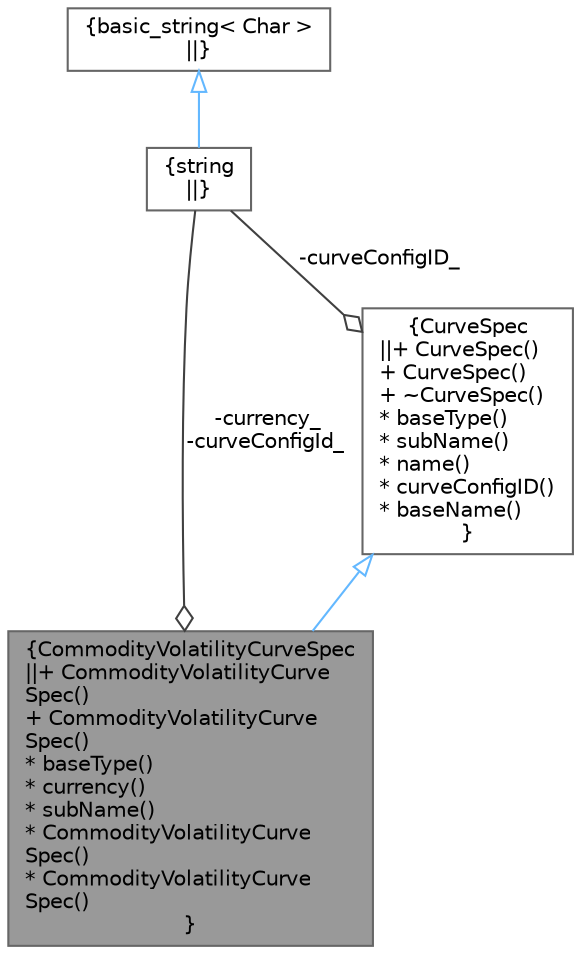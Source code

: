digraph "CommodityVolatilityCurveSpec"
{
 // INTERACTIVE_SVG=YES
 // LATEX_PDF_SIZE
  bgcolor="transparent";
  edge [fontname=Helvetica,fontsize=10,labelfontname=Helvetica,labelfontsize=10];
  node [fontname=Helvetica,fontsize=10,shape=box,height=0.2,width=0.4];
  Node1 [label="{CommodityVolatilityCurveSpec\n||+ CommodityVolatilityCurve\lSpec()\l+ CommodityVolatilityCurve\lSpec()\l* baseType()\l* currency()\l* subName()\l* CommodityVolatilityCurve\lSpec()\l* CommodityVolatilityCurve\lSpec()\l}",height=0.2,width=0.4,color="gray40", fillcolor="grey60", style="filled", fontcolor="black",tooltip="Commodity volatility description."];
  Node2 -> Node1 [dir="back",color="steelblue1",style="solid",arrowtail="onormal"];
  Node2 [label="{CurveSpec\n||+ CurveSpec()\l+ CurveSpec()\l+ ~CurveSpec()\l* baseType()\l* subName()\l* name()\l* curveConfigID()\l* baseName()\l}",height=0.2,width=0.4,color="gray40", fillcolor="white", style="filled",URL="$classore_1_1data_1_1_curve_spec.html",tooltip="Curve Specification."];
  Node3 -> Node2 [color="grey25",style="solid",label=" -curveConfigID_" ,arrowhead="odiamond"];
  Node3 [label="{string\n||}",height=0.2,width=0.4,color="gray40", fillcolor="white", style="filled",tooltip=" "];
  Node4 -> Node3 [dir="back",color="steelblue1",style="solid",arrowtail="onormal"];
  Node4 [label="{basic_string\< Char \>\n||}",height=0.2,width=0.4,color="gray40", fillcolor="white", style="filled",tooltip=" "];
  Node3 -> Node1 [color="grey25",style="solid",label=" -currency_\n-curveConfigId_" ,arrowhead="odiamond"];
}
